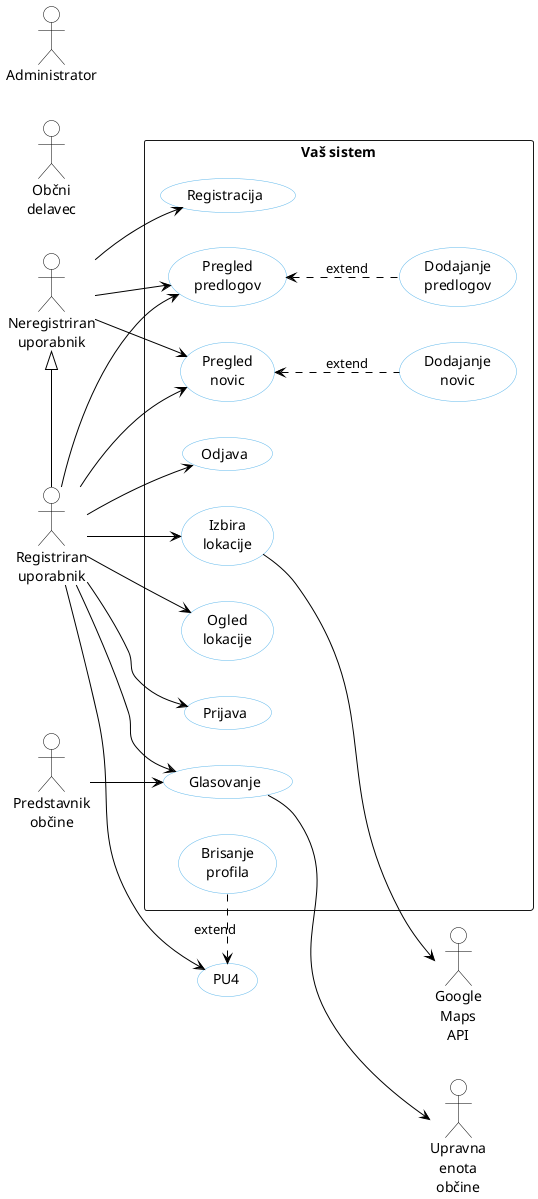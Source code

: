 @startuml DPU

skinparam backgroundcolor transparent
skinparam defaultTextAlignment center
skinparam usecase {
  backgroundColor white
  borderColor #5FB8EC
  arrowColor black
}
skinparam actorBorderColor black
skinparam actorBackgroundColor white

left to right direction

actor "Neregistriran\nuporabnik" AS U1
actor "Registriran\nuporabnik" AS U2
actor "Občni\ndelavec" AS U3
actor "Predstavnik\nobčine" AS U4
actor "Administrator" AS U5

actor "Google\nMaps\nAPI" AS S1
actor "Upravna\nenota\nobčine" AS S2
' actor "Mail" AS S3

rectangle "Vaš sistem" {
  usecase "Registracija" AS PU1
  usecase "Prijava" AS PU2
  usecase "Odjava" AS PU3
  usecase "Brisanje\nprofila" AS PU6
  usecase "Dodajanje\nnovic" AS PU7
  usecase "Pregled\nnovic" AS PU10
  usecase "Dodajanje\npredlogov" AS PU11
  usecase "Pregled\npredlogov" AS PU14
  usecase "Glasovanje" AS PU12
  usecase "Komentiranje" AS PU19
  usecase "Izbira\nlokacije" AS PU19
  usecase "Ogled\nlokacije" AS PU20
}

U2 -left-|> U1

U1 -> (PU1)
U2 --> (PU2)
U2 --> (PU3)
U2 --> (PU4)
U1 --> (PU10)
U2 --> (PU10)
U2 --> (PU12)
U4 --> (PU12)
U1 --> (PU14)
U2 --> (PU14)
U2 --> (PU19)
U2 --> (PU20)

(PU6) .up.> (PU4) : extend
(PU7) .up.> (PU10) : extend
(PU11) .up.> (PU14) : extend

(PU19) -down-> S1
(PU12) -down-> S2

@enduml
